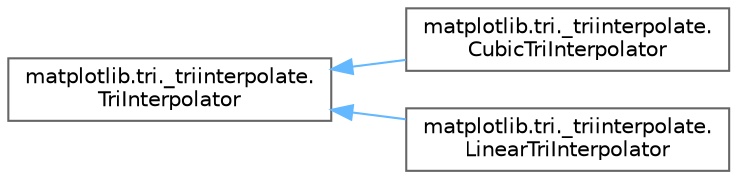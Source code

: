 digraph "Graphical Class Hierarchy"
{
 // LATEX_PDF_SIZE
  bgcolor="transparent";
  edge [fontname=Helvetica,fontsize=10,labelfontname=Helvetica,labelfontsize=10];
  node [fontname=Helvetica,fontsize=10,shape=box,height=0.2,width=0.4];
  rankdir="LR";
  Node0 [id="Node000000",label="matplotlib.tri._triinterpolate.\lTriInterpolator",height=0.2,width=0.4,color="grey40", fillcolor="white", style="filled",URL="$d0/d13/classmatplotlib_1_1tri_1_1__triinterpolate_1_1TriInterpolator.html",tooltip=" "];
  Node0 -> Node1 [id="edge3943_Node000000_Node000001",dir="back",color="steelblue1",style="solid",tooltip=" "];
  Node1 [id="Node000001",label="matplotlib.tri._triinterpolate.\lCubicTriInterpolator",height=0.2,width=0.4,color="grey40", fillcolor="white", style="filled",URL="$dc/d3f/classmatplotlib_1_1tri_1_1__triinterpolate_1_1CubicTriInterpolator.html",tooltip=" "];
  Node0 -> Node2 [id="edge3944_Node000000_Node000002",dir="back",color="steelblue1",style="solid",tooltip=" "];
  Node2 [id="Node000002",label="matplotlib.tri._triinterpolate.\lLinearTriInterpolator",height=0.2,width=0.4,color="grey40", fillcolor="white", style="filled",URL="$d5/d5b/classmatplotlib_1_1tri_1_1__triinterpolate_1_1LinearTriInterpolator.html",tooltip=" "];
}
